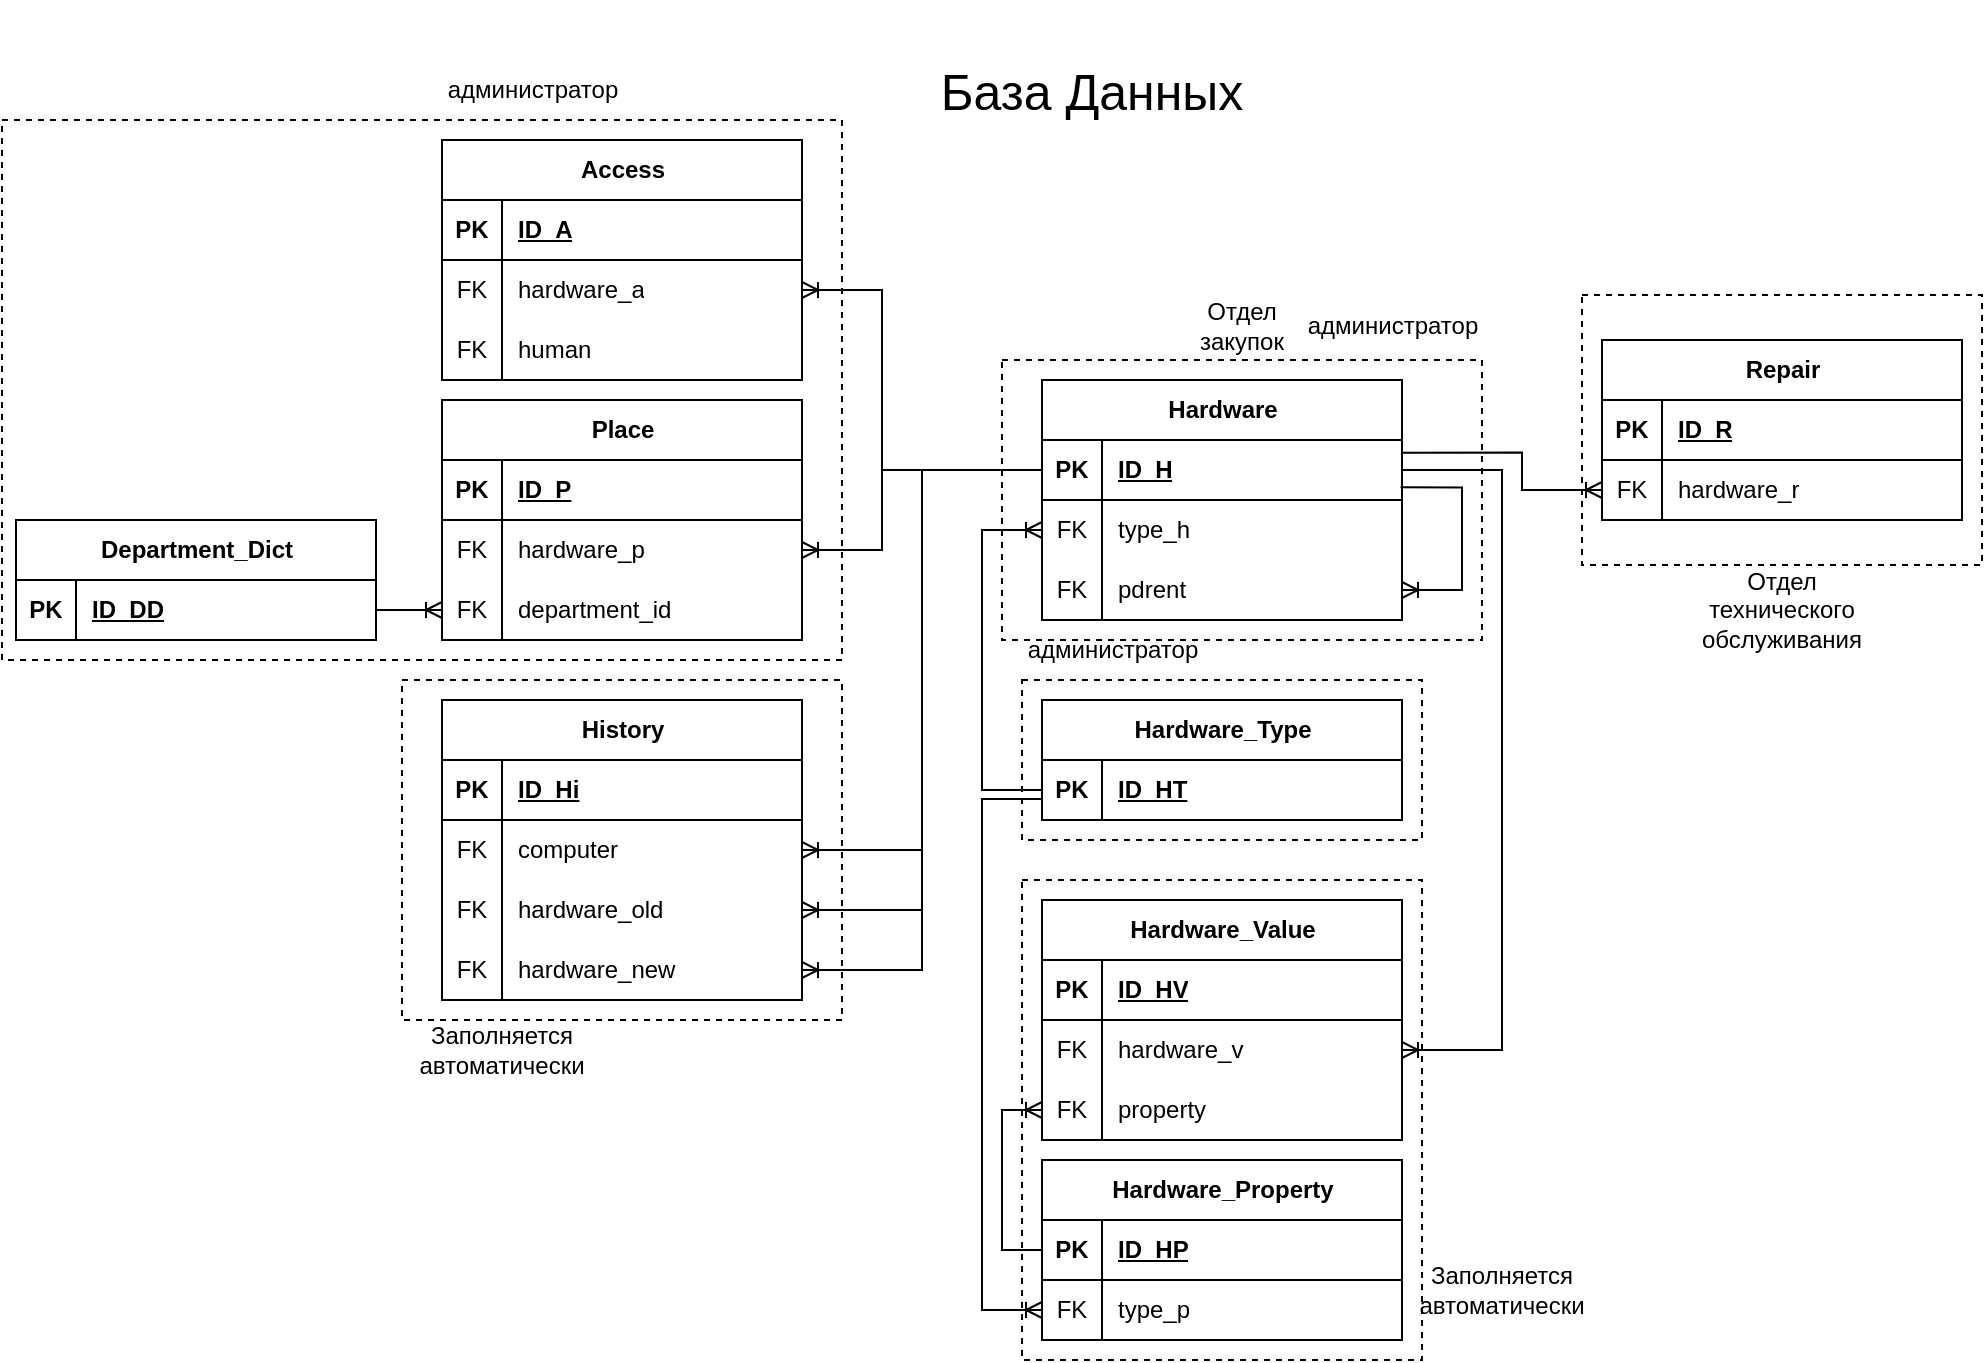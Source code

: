 <mxfile version="21.3.7" type="device" pages="3">
  <diagram name="Логическая модель" id="EwMsFBvq8KC86laSaRwJ">
    <mxGraphModel dx="2245" dy="1947" grid="1" gridSize="10" guides="1" tooltips="1" connect="1" arrows="1" fold="1" page="1" pageScale="1" pageWidth="827" pageHeight="1169" math="0" shadow="0">
      <root>
        <mxCell id="0" />
        <mxCell id="1" parent="0" />
        <mxCell id="FyC12AB4mqrPU83Jo8B3-1" value="База Данных" style="text;html=1;strokeColor=none;fillColor=none;align=center;verticalAlign=middle;whiteSpace=wrap;rounded=0;fontSize=25;" parent="1" vertex="1">
          <mxGeometry y="-70" width="250" height="90" as="geometry" />
        </mxCell>
        <mxCell id="FyC12AB4mqrPU83Jo8B3-3" value="Hardware" style="shape=table;startSize=30;container=1;collapsible=1;childLayout=tableLayout;fixedRows=1;rowLines=0;fontStyle=1;align=center;resizeLast=1;html=1;" parent="1" vertex="1">
          <mxGeometry x="100" y="120" width="180" height="120" as="geometry">
            <mxRectangle x="110" y="130" width="70" height="30" as="alternateBounds" />
          </mxGeometry>
        </mxCell>
        <mxCell id="FyC12AB4mqrPU83Jo8B3-4" value="" style="shape=tableRow;horizontal=0;startSize=0;swimlaneHead=0;swimlaneBody=0;fillColor=none;collapsible=0;dropTarget=0;points=[[0,0.5],[1,0.5]];portConstraint=eastwest;top=0;left=0;right=0;bottom=1;" parent="FyC12AB4mqrPU83Jo8B3-3" vertex="1">
          <mxGeometry y="30" width="180" height="30" as="geometry" />
        </mxCell>
        <mxCell id="FyC12AB4mqrPU83Jo8B3-5" value="PK" style="shape=partialRectangle;connectable=0;fillColor=none;top=0;left=0;bottom=0;right=0;fontStyle=1;overflow=hidden;whiteSpace=wrap;html=1;" parent="FyC12AB4mqrPU83Jo8B3-4" vertex="1">
          <mxGeometry width="30" height="30" as="geometry">
            <mxRectangle width="30" height="30" as="alternateBounds" />
          </mxGeometry>
        </mxCell>
        <mxCell id="FyC12AB4mqrPU83Jo8B3-6" value="ID_H" style="shape=partialRectangle;connectable=0;fillColor=none;top=0;left=0;bottom=0;right=0;align=left;spacingLeft=6;fontStyle=5;overflow=hidden;whiteSpace=wrap;html=1;" parent="FyC12AB4mqrPU83Jo8B3-4" vertex="1">
          <mxGeometry x="30" width="150" height="30" as="geometry">
            <mxRectangle width="150" height="30" as="alternateBounds" />
          </mxGeometry>
        </mxCell>
        <mxCell id="FyC12AB4mqrPU83Jo8B3-7" value="" style="shape=tableRow;horizontal=0;startSize=0;swimlaneHead=0;swimlaneBody=0;fillColor=none;collapsible=0;dropTarget=0;points=[[0,0.5],[1,0.5]];portConstraint=eastwest;top=0;left=0;right=0;bottom=0;" parent="FyC12AB4mqrPU83Jo8B3-3" vertex="1">
          <mxGeometry y="60" width="180" height="30" as="geometry" />
        </mxCell>
        <mxCell id="FyC12AB4mqrPU83Jo8B3-8" value="FK" style="shape=partialRectangle;connectable=0;fillColor=none;top=0;left=0;bottom=0;right=0;editable=1;overflow=hidden;whiteSpace=wrap;html=1;" parent="FyC12AB4mqrPU83Jo8B3-7" vertex="1">
          <mxGeometry width="30" height="30" as="geometry">
            <mxRectangle width="30" height="30" as="alternateBounds" />
          </mxGeometry>
        </mxCell>
        <mxCell id="FyC12AB4mqrPU83Jo8B3-9" value="&lt;div&gt;type_h&lt;/div&gt;" style="shape=partialRectangle;connectable=0;fillColor=none;top=0;left=0;bottom=0;right=0;align=left;spacingLeft=6;overflow=hidden;whiteSpace=wrap;html=1;" parent="FyC12AB4mqrPU83Jo8B3-7" vertex="1">
          <mxGeometry x="30" width="150" height="30" as="geometry">
            <mxRectangle width="150" height="30" as="alternateBounds" />
          </mxGeometry>
        </mxCell>
        <mxCell id="sF08YDvTv4xr-wIv7K4x-6" value="" style="shape=tableRow;horizontal=0;startSize=0;swimlaneHead=0;swimlaneBody=0;fillColor=none;collapsible=0;dropTarget=0;points=[[0,0.5],[1,0.5]];portConstraint=eastwest;top=0;left=0;right=0;bottom=0;" parent="FyC12AB4mqrPU83Jo8B3-3" vertex="1">
          <mxGeometry y="90" width="180" height="30" as="geometry" />
        </mxCell>
        <mxCell id="sF08YDvTv4xr-wIv7K4x-7" value="FK" style="shape=partialRectangle;connectable=0;fillColor=none;top=0;left=0;bottom=0;right=0;editable=1;overflow=hidden;whiteSpace=wrap;html=1;" parent="sF08YDvTv4xr-wIv7K4x-6" vertex="1">
          <mxGeometry width="30" height="30" as="geometry">
            <mxRectangle width="30" height="30" as="alternateBounds" />
          </mxGeometry>
        </mxCell>
        <mxCell id="sF08YDvTv4xr-wIv7K4x-8" value="pdrent" style="shape=partialRectangle;connectable=0;fillColor=none;top=0;left=0;bottom=0;right=0;align=left;spacingLeft=6;overflow=hidden;whiteSpace=wrap;html=1;" parent="sF08YDvTv4xr-wIv7K4x-6" vertex="1">
          <mxGeometry x="30" width="150" height="30" as="geometry">
            <mxRectangle width="150" height="30" as="alternateBounds" />
          </mxGeometry>
        </mxCell>
        <mxCell id="sF08YDvTv4xr-wIv7K4x-11" value="" style="edgeStyle=orthogonalEdgeStyle;fontSize=12;html=1;endArrow=ERoneToMany;rounded=0;entryX=1;entryY=0.5;entryDx=0;entryDy=0;exitX=0.996;exitY=0.789;exitDx=0;exitDy=0;exitPerimeter=0;" parent="FyC12AB4mqrPU83Jo8B3-3" source="FyC12AB4mqrPU83Jo8B3-4" target="sF08YDvTv4xr-wIv7K4x-6" edge="1">
          <mxGeometry width="100" height="100" relative="1" as="geometry">
            <mxPoint x="230" y="70" as="sourcePoint" />
            <mxPoint x="350" y="120" as="targetPoint" />
            <Array as="points">
              <mxPoint x="210" y="54" />
              <mxPoint x="210" y="105" />
            </Array>
          </mxGeometry>
        </mxCell>
        <mxCell id="FyC12AB4mqrPU83Jo8B3-16" value="Access" style="shape=table;startSize=30;container=1;collapsible=1;childLayout=tableLayout;fixedRows=1;rowLines=0;fontStyle=1;align=center;resizeLast=1;html=1;" parent="1" vertex="1">
          <mxGeometry x="-200" width="180" height="120" as="geometry" />
        </mxCell>
        <mxCell id="FyC12AB4mqrPU83Jo8B3-17" value="" style="shape=tableRow;horizontal=0;startSize=0;swimlaneHead=0;swimlaneBody=0;fillColor=none;collapsible=0;dropTarget=0;points=[[0,0.5],[1,0.5]];portConstraint=eastwest;top=0;left=0;right=0;bottom=1;" parent="FyC12AB4mqrPU83Jo8B3-16" vertex="1">
          <mxGeometry y="30" width="180" height="30" as="geometry" />
        </mxCell>
        <mxCell id="FyC12AB4mqrPU83Jo8B3-18" value="PK" style="shape=partialRectangle;connectable=0;fillColor=none;top=0;left=0;bottom=0;right=0;fontStyle=1;overflow=hidden;whiteSpace=wrap;html=1;" parent="FyC12AB4mqrPU83Jo8B3-17" vertex="1">
          <mxGeometry width="30" height="30" as="geometry">
            <mxRectangle width="30" height="30" as="alternateBounds" />
          </mxGeometry>
        </mxCell>
        <mxCell id="FyC12AB4mqrPU83Jo8B3-19" value="ID_A" style="shape=partialRectangle;connectable=0;fillColor=none;top=0;left=0;bottom=0;right=0;align=left;spacingLeft=6;fontStyle=5;overflow=hidden;whiteSpace=wrap;html=1;" parent="FyC12AB4mqrPU83Jo8B3-17" vertex="1">
          <mxGeometry x="30" width="150" height="30" as="geometry">
            <mxRectangle width="150" height="30" as="alternateBounds" />
          </mxGeometry>
        </mxCell>
        <mxCell id="FyC12AB4mqrPU83Jo8B3-20" value="" style="shape=tableRow;horizontal=0;startSize=0;swimlaneHead=0;swimlaneBody=0;fillColor=none;collapsible=0;dropTarget=0;points=[[0,0.5],[1,0.5]];portConstraint=eastwest;top=0;left=0;right=0;bottom=0;" parent="FyC12AB4mqrPU83Jo8B3-16" vertex="1">
          <mxGeometry y="60" width="180" height="30" as="geometry" />
        </mxCell>
        <mxCell id="FyC12AB4mqrPU83Jo8B3-21" value="FK" style="shape=partialRectangle;connectable=0;fillColor=none;top=0;left=0;bottom=0;right=0;editable=1;overflow=hidden;whiteSpace=wrap;html=1;" parent="FyC12AB4mqrPU83Jo8B3-20" vertex="1">
          <mxGeometry width="30" height="30" as="geometry">
            <mxRectangle width="30" height="30" as="alternateBounds" />
          </mxGeometry>
        </mxCell>
        <mxCell id="FyC12AB4mqrPU83Jo8B3-22" value="hardware_a" style="shape=partialRectangle;connectable=0;fillColor=none;top=0;left=0;bottom=0;right=0;align=left;spacingLeft=6;overflow=hidden;whiteSpace=wrap;html=1;" parent="FyC12AB4mqrPU83Jo8B3-20" vertex="1">
          <mxGeometry x="30" width="150" height="30" as="geometry">
            <mxRectangle width="150" height="30" as="alternateBounds" />
          </mxGeometry>
        </mxCell>
        <mxCell id="FyC12AB4mqrPU83Jo8B3-23" value="" style="shape=tableRow;horizontal=0;startSize=0;swimlaneHead=0;swimlaneBody=0;fillColor=none;collapsible=0;dropTarget=0;points=[[0,0.5],[1,0.5]];portConstraint=eastwest;top=0;left=0;right=0;bottom=0;" parent="FyC12AB4mqrPU83Jo8B3-16" vertex="1">
          <mxGeometry y="90" width="180" height="30" as="geometry" />
        </mxCell>
        <mxCell id="FyC12AB4mqrPU83Jo8B3-24" value="FK" style="shape=partialRectangle;connectable=0;fillColor=none;top=0;left=0;bottom=0;right=0;editable=1;overflow=hidden;whiteSpace=wrap;html=1;" parent="FyC12AB4mqrPU83Jo8B3-23" vertex="1">
          <mxGeometry width="30" height="30" as="geometry">
            <mxRectangle width="30" height="30" as="alternateBounds" />
          </mxGeometry>
        </mxCell>
        <mxCell id="FyC12AB4mqrPU83Jo8B3-25" value="human" style="shape=partialRectangle;connectable=0;fillColor=none;top=0;left=0;bottom=0;right=0;align=left;spacingLeft=6;overflow=hidden;whiteSpace=wrap;html=1;" parent="FyC12AB4mqrPU83Jo8B3-23" vertex="1">
          <mxGeometry x="30" width="150" height="30" as="geometry">
            <mxRectangle width="150" height="30" as="alternateBounds" />
          </mxGeometry>
        </mxCell>
        <mxCell id="DjejDNn8569znADVHvU2-7" value="Place" style="shape=table;startSize=30;container=1;collapsible=1;childLayout=tableLayout;fixedRows=1;rowLines=0;fontStyle=1;align=center;resizeLast=1;html=1;" parent="1" vertex="1">
          <mxGeometry x="-200" y="130" width="180" height="120" as="geometry" />
        </mxCell>
        <mxCell id="DjejDNn8569znADVHvU2-8" value="" style="shape=tableRow;horizontal=0;startSize=0;swimlaneHead=0;swimlaneBody=0;fillColor=none;collapsible=0;dropTarget=0;points=[[0,0.5],[1,0.5]];portConstraint=eastwest;top=0;left=0;right=0;bottom=1;" parent="DjejDNn8569znADVHvU2-7" vertex="1">
          <mxGeometry y="30" width="180" height="30" as="geometry" />
        </mxCell>
        <mxCell id="DjejDNn8569znADVHvU2-9" value="PK" style="shape=partialRectangle;connectable=0;fillColor=none;top=0;left=0;bottom=0;right=0;fontStyle=1;overflow=hidden;whiteSpace=wrap;html=1;" parent="DjejDNn8569znADVHvU2-8" vertex="1">
          <mxGeometry width="30" height="30" as="geometry">
            <mxRectangle width="30" height="30" as="alternateBounds" />
          </mxGeometry>
        </mxCell>
        <mxCell id="DjejDNn8569znADVHvU2-10" value="ID_P" style="shape=partialRectangle;connectable=0;fillColor=none;top=0;left=0;bottom=0;right=0;align=left;spacingLeft=6;fontStyle=5;overflow=hidden;whiteSpace=wrap;html=1;" parent="DjejDNn8569znADVHvU2-8" vertex="1">
          <mxGeometry x="30" width="150" height="30" as="geometry">
            <mxRectangle width="150" height="30" as="alternateBounds" />
          </mxGeometry>
        </mxCell>
        <mxCell id="DjejDNn8569znADVHvU2-11" value="" style="shape=tableRow;horizontal=0;startSize=0;swimlaneHead=0;swimlaneBody=0;fillColor=none;collapsible=0;dropTarget=0;points=[[0,0.5],[1,0.5]];portConstraint=eastwest;top=0;left=0;right=0;bottom=0;" parent="DjejDNn8569znADVHvU2-7" vertex="1">
          <mxGeometry y="60" width="180" height="30" as="geometry" />
        </mxCell>
        <mxCell id="DjejDNn8569znADVHvU2-12" value="FK" style="shape=partialRectangle;connectable=0;fillColor=none;top=0;left=0;bottom=0;right=0;editable=1;overflow=hidden;whiteSpace=wrap;html=1;" parent="DjejDNn8569znADVHvU2-11" vertex="1">
          <mxGeometry width="30" height="30" as="geometry">
            <mxRectangle width="30" height="30" as="alternateBounds" />
          </mxGeometry>
        </mxCell>
        <mxCell id="DjejDNn8569znADVHvU2-13" value="hardware_p" style="shape=partialRectangle;connectable=0;fillColor=none;top=0;left=0;bottom=0;right=0;align=left;spacingLeft=6;overflow=hidden;whiteSpace=wrap;html=1;" parent="DjejDNn8569znADVHvU2-11" vertex="1">
          <mxGeometry x="30" width="150" height="30" as="geometry">
            <mxRectangle width="150" height="30" as="alternateBounds" />
          </mxGeometry>
        </mxCell>
        <mxCell id="sF08YDvTv4xr-wIv7K4x-25" value="" style="shape=tableRow;horizontal=0;startSize=0;swimlaneHead=0;swimlaneBody=0;fillColor=none;collapsible=0;dropTarget=0;points=[[0,0.5],[1,0.5]];portConstraint=eastwest;top=0;left=0;right=0;bottom=0;" parent="DjejDNn8569znADVHvU2-7" vertex="1">
          <mxGeometry y="90" width="180" height="30" as="geometry" />
        </mxCell>
        <mxCell id="sF08YDvTv4xr-wIv7K4x-26" value="FK" style="shape=partialRectangle;connectable=0;fillColor=none;top=0;left=0;bottom=0;right=0;editable=1;overflow=hidden;whiteSpace=wrap;html=1;" parent="sF08YDvTv4xr-wIv7K4x-25" vertex="1">
          <mxGeometry width="30" height="30" as="geometry">
            <mxRectangle width="30" height="30" as="alternateBounds" />
          </mxGeometry>
        </mxCell>
        <mxCell id="sF08YDvTv4xr-wIv7K4x-27" value="department_id" style="shape=partialRectangle;connectable=0;fillColor=none;top=0;left=0;bottom=0;right=0;align=left;spacingLeft=6;overflow=hidden;whiteSpace=wrap;html=1;" parent="sF08YDvTv4xr-wIv7K4x-25" vertex="1">
          <mxGeometry x="30" width="150" height="30" as="geometry">
            <mxRectangle width="150" height="30" as="alternateBounds" />
          </mxGeometry>
        </mxCell>
        <mxCell id="DjejDNn8569znADVHvU2-21" value="Hardware_Type" style="shape=table;startSize=30;container=1;collapsible=1;childLayout=tableLayout;fixedRows=1;rowLines=0;fontStyle=1;align=center;resizeLast=1;html=1;" parent="1" vertex="1">
          <mxGeometry x="100" y="280" width="180" height="60" as="geometry">
            <mxRectangle x="220" y="220" width="70" height="30" as="alternateBounds" />
          </mxGeometry>
        </mxCell>
        <mxCell id="DjejDNn8569znADVHvU2-22" value="" style="shape=tableRow;horizontal=0;startSize=0;swimlaneHead=0;swimlaneBody=0;fillColor=none;collapsible=0;dropTarget=0;points=[[0,0.5],[1,0.5]];portConstraint=eastwest;top=0;left=0;right=0;bottom=1;" parent="DjejDNn8569znADVHvU2-21" vertex="1">
          <mxGeometry y="30" width="180" height="30" as="geometry" />
        </mxCell>
        <mxCell id="DjejDNn8569znADVHvU2-23" value="PK" style="shape=partialRectangle;connectable=0;fillColor=none;top=0;left=0;bottom=0;right=0;fontStyle=1;overflow=hidden;whiteSpace=wrap;html=1;" parent="DjejDNn8569znADVHvU2-22" vertex="1">
          <mxGeometry width="30" height="30" as="geometry">
            <mxRectangle width="30" height="30" as="alternateBounds" />
          </mxGeometry>
        </mxCell>
        <mxCell id="DjejDNn8569znADVHvU2-24" value="ID_HT" style="shape=partialRectangle;connectable=0;fillColor=none;top=0;left=0;bottom=0;right=0;align=left;spacingLeft=6;fontStyle=5;overflow=hidden;whiteSpace=wrap;html=1;" parent="DjejDNn8569znADVHvU2-22" vertex="1">
          <mxGeometry x="30" width="150" height="30" as="geometry">
            <mxRectangle width="150" height="30" as="alternateBounds" />
          </mxGeometry>
        </mxCell>
        <mxCell id="DjejDNn8569znADVHvU2-28" value="Hardware_Property" style="shape=table;startSize=30;container=1;collapsible=1;childLayout=tableLayout;fixedRows=1;rowLines=0;fontStyle=1;align=center;resizeLast=1;html=1;" parent="1" vertex="1">
          <mxGeometry x="100" y="510" width="180" height="90" as="geometry">
            <mxRectangle x="220" y="220" width="70" height="30" as="alternateBounds" />
          </mxGeometry>
        </mxCell>
        <mxCell id="DjejDNn8569znADVHvU2-29" value="" style="shape=tableRow;horizontal=0;startSize=0;swimlaneHead=0;swimlaneBody=0;fillColor=none;collapsible=0;dropTarget=0;points=[[0,0.5],[1,0.5]];portConstraint=eastwest;top=0;left=0;right=0;bottom=1;" parent="DjejDNn8569znADVHvU2-28" vertex="1">
          <mxGeometry y="30" width="180" height="30" as="geometry" />
        </mxCell>
        <mxCell id="DjejDNn8569znADVHvU2-30" value="PK" style="shape=partialRectangle;connectable=0;fillColor=none;top=0;left=0;bottom=0;right=0;fontStyle=1;overflow=hidden;whiteSpace=wrap;html=1;" parent="DjejDNn8569znADVHvU2-29" vertex="1">
          <mxGeometry width="30" height="30" as="geometry">
            <mxRectangle width="30" height="30" as="alternateBounds" />
          </mxGeometry>
        </mxCell>
        <mxCell id="DjejDNn8569znADVHvU2-31" value="ID_HP" style="shape=partialRectangle;connectable=0;fillColor=none;top=0;left=0;bottom=0;right=0;align=left;spacingLeft=6;fontStyle=5;overflow=hidden;whiteSpace=wrap;html=1;" parent="DjejDNn8569znADVHvU2-29" vertex="1">
          <mxGeometry x="30" width="150" height="30" as="geometry">
            <mxRectangle width="150" height="30" as="alternateBounds" />
          </mxGeometry>
        </mxCell>
        <mxCell id="DjejDNn8569znADVHvU2-32" value="" style="shape=tableRow;horizontal=0;startSize=0;swimlaneHead=0;swimlaneBody=0;fillColor=none;collapsible=0;dropTarget=0;points=[[0,0.5],[1,0.5]];portConstraint=eastwest;top=0;left=0;right=0;bottom=0;" parent="DjejDNn8569znADVHvU2-28" vertex="1">
          <mxGeometry y="60" width="180" height="30" as="geometry" />
        </mxCell>
        <mxCell id="DjejDNn8569znADVHvU2-33" value="FK" style="shape=partialRectangle;connectable=0;fillColor=none;top=0;left=0;bottom=0;right=0;editable=1;overflow=hidden;whiteSpace=wrap;html=1;" parent="DjejDNn8569znADVHvU2-32" vertex="1">
          <mxGeometry width="30" height="30" as="geometry">
            <mxRectangle width="30" height="30" as="alternateBounds" />
          </mxGeometry>
        </mxCell>
        <mxCell id="DjejDNn8569znADVHvU2-34" value="type_p" style="shape=partialRectangle;connectable=0;fillColor=none;top=0;left=0;bottom=0;right=0;align=left;spacingLeft=6;overflow=hidden;whiteSpace=wrap;html=1;" parent="DjejDNn8569znADVHvU2-32" vertex="1">
          <mxGeometry x="30" width="150" height="30" as="geometry">
            <mxRectangle width="150" height="30" as="alternateBounds" />
          </mxGeometry>
        </mxCell>
        <mxCell id="DjejDNn8569znADVHvU2-35" value="Hardware_Value" style="shape=table;startSize=30;container=1;collapsible=1;childLayout=tableLayout;fixedRows=1;rowLines=0;fontStyle=1;align=center;resizeLast=1;html=1;" parent="1" vertex="1">
          <mxGeometry x="100" y="380" width="180" height="120" as="geometry">
            <mxRectangle x="220" y="220" width="70" height="30" as="alternateBounds" />
          </mxGeometry>
        </mxCell>
        <mxCell id="DjejDNn8569znADVHvU2-36" value="" style="shape=tableRow;horizontal=0;startSize=0;swimlaneHead=0;swimlaneBody=0;fillColor=none;collapsible=0;dropTarget=0;points=[[0,0.5],[1,0.5]];portConstraint=eastwest;top=0;left=0;right=0;bottom=1;" parent="DjejDNn8569znADVHvU2-35" vertex="1">
          <mxGeometry y="30" width="180" height="30" as="geometry" />
        </mxCell>
        <mxCell id="DjejDNn8569znADVHvU2-37" value="PK" style="shape=partialRectangle;connectable=0;fillColor=none;top=0;left=0;bottom=0;right=0;fontStyle=1;overflow=hidden;whiteSpace=wrap;html=1;" parent="DjejDNn8569znADVHvU2-36" vertex="1">
          <mxGeometry width="30" height="30" as="geometry">
            <mxRectangle width="30" height="30" as="alternateBounds" />
          </mxGeometry>
        </mxCell>
        <mxCell id="DjejDNn8569znADVHvU2-38" value="ID_HV" style="shape=partialRectangle;connectable=0;fillColor=none;top=0;left=0;bottom=0;right=0;align=left;spacingLeft=6;fontStyle=5;overflow=hidden;whiteSpace=wrap;html=1;" parent="DjejDNn8569znADVHvU2-36" vertex="1">
          <mxGeometry x="30" width="150" height="30" as="geometry">
            <mxRectangle width="150" height="30" as="alternateBounds" />
          </mxGeometry>
        </mxCell>
        <mxCell id="DjejDNn8569znADVHvU2-39" value="" style="shape=tableRow;horizontal=0;startSize=0;swimlaneHead=0;swimlaneBody=0;fillColor=none;collapsible=0;dropTarget=0;points=[[0,0.5],[1,0.5]];portConstraint=eastwest;top=0;left=0;right=0;bottom=0;" parent="DjejDNn8569znADVHvU2-35" vertex="1">
          <mxGeometry y="60" width="180" height="30" as="geometry" />
        </mxCell>
        <mxCell id="DjejDNn8569znADVHvU2-40" value="FK" style="shape=partialRectangle;connectable=0;fillColor=none;top=0;left=0;bottom=0;right=0;editable=1;overflow=hidden;whiteSpace=wrap;html=1;" parent="DjejDNn8569znADVHvU2-39" vertex="1">
          <mxGeometry width="30" height="30" as="geometry">
            <mxRectangle width="30" height="30" as="alternateBounds" />
          </mxGeometry>
        </mxCell>
        <mxCell id="DjejDNn8569znADVHvU2-41" value="hardware_v" style="shape=partialRectangle;connectable=0;fillColor=none;top=0;left=0;bottom=0;right=0;align=left;spacingLeft=6;overflow=hidden;whiteSpace=wrap;html=1;" parent="DjejDNn8569znADVHvU2-39" vertex="1">
          <mxGeometry x="30" width="150" height="30" as="geometry">
            <mxRectangle width="150" height="30" as="alternateBounds" />
          </mxGeometry>
        </mxCell>
        <mxCell id="DjejDNn8569znADVHvU2-44" value="" style="shape=tableRow;horizontal=0;startSize=0;swimlaneHead=0;swimlaneBody=0;fillColor=none;collapsible=0;dropTarget=0;points=[[0,0.5],[1,0.5]];portConstraint=eastwest;top=0;left=0;right=0;bottom=0;" parent="DjejDNn8569znADVHvU2-35" vertex="1">
          <mxGeometry y="90" width="180" height="30" as="geometry" />
        </mxCell>
        <mxCell id="DjejDNn8569znADVHvU2-45" value="FK" style="shape=partialRectangle;connectable=0;fillColor=none;top=0;left=0;bottom=0;right=0;editable=1;overflow=hidden;whiteSpace=wrap;html=1;" parent="DjejDNn8569znADVHvU2-44" vertex="1">
          <mxGeometry width="30" height="30" as="geometry">
            <mxRectangle width="30" height="30" as="alternateBounds" />
          </mxGeometry>
        </mxCell>
        <mxCell id="DjejDNn8569znADVHvU2-46" value="property" style="shape=partialRectangle;connectable=0;fillColor=none;top=0;left=0;bottom=0;right=0;align=left;spacingLeft=6;overflow=hidden;whiteSpace=wrap;html=1;" parent="DjejDNn8569znADVHvU2-44" vertex="1">
          <mxGeometry x="30" width="150" height="30" as="geometry">
            <mxRectangle width="150" height="30" as="alternateBounds" />
          </mxGeometry>
        </mxCell>
        <mxCell id="DjejDNn8569znADVHvU2-55" value="Repair" style="shape=table;startSize=30;container=1;collapsible=1;childLayout=tableLayout;fixedRows=1;rowLines=0;fontStyle=1;align=center;resizeLast=1;html=1;" parent="1" vertex="1">
          <mxGeometry x="380" y="100" width="180" height="90" as="geometry" />
        </mxCell>
        <mxCell id="DjejDNn8569znADVHvU2-56" value="" style="shape=tableRow;horizontal=0;startSize=0;swimlaneHead=0;swimlaneBody=0;fillColor=none;collapsible=0;dropTarget=0;points=[[0,0.5],[1,0.5]];portConstraint=eastwest;top=0;left=0;right=0;bottom=1;" parent="DjejDNn8569znADVHvU2-55" vertex="1">
          <mxGeometry y="30" width="180" height="30" as="geometry" />
        </mxCell>
        <mxCell id="DjejDNn8569znADVHvU2-57" value="PK" style="shape=partialRectangle;connectable=0;fillColor=none;top=0;left=0;bottom=0;right=0;fontStyle=1;overflow=hidden;whiteSpace=wrap;html=1;" parent="DjejDNn8569znADVHvU2-56" vertex="1">
          <mxGeometry width="30" height="30" as="geometry">
            <mxRectangle width="30" height="30" as="alternateBounds" />
          </mxGeometry>
        </mxCell>
        <mxCell id="DjejDNn8569znADVHvU2-58" value="ID_R" style="shape=partialRectangle;connectable=0;fillColor=none;top=0;left=0;bottom=0;right=0;align=left;spacingLeft=6;fontStyle=5;overflow=hidden;whiteSpace=wrap;html=1;" parent="DjejDNn8569znADVHvU2-56" vertex="1">
          <mxGeometry x="30" width="150" height="30" as="geometry">
            <mxRectangle width="150" height="30" as="alternateBounds" />
          </mxGeometry>
        </mxCell>
        <mxCell id="DjejDNn8569znADVHvU2-59" value="" style="shape=tableRow;horizontal=0;startSize=0;swimlaneHead=0;swimlaneBody=0;fillColor=none;collapsible=0;dropTarget=0;points=[[0,0.5],[1,0.5]];portConstraint=eastwest;top=0;left=0;right=0;bottom=0;" parent="DjejDNn8569znADVHvU2-55" vertex="1">
          <mxGeometry y="60" width="180" height="30" as="geometry" />
        </mxCell>
        <mxCell id="DjejDNn8569znADVHvU2-60" value="FK" style="shape=partialRectangle;connectable=0;fillColor=none;top=0;left=0;bottom=0;right=0;editable=1;overflow=hidden;whiteSpace=wrap;html=1;" parent="DjejDNn8569znADVHvU2-59" vertex="1">
          <mxGeometry width="30" height="30" as="geometry">
            <mxRectangle width="30" height="30" as="alternateBounds" />
          </mxGeometry>
        </mxCell>
        <mxCell id="DjejDNn8569znADVHvU2-61" value="hardware_r" style="shape=partialRectangle;connectable=0;fillColor=none;top=0;left=0;bottom=0;right=0;align=left;spacingLeft=6;overflow=hidden;whiteSpace=wrap;html=1;" parent="DjejDNn8569znADVHvU2-59" vertex="1">
          <mxGeometry x="30" width="150" height="30" as="geometry">
            <mxRectangle width="150" height="30" as="alternateBounds" />
          </mxGeometry>
        </mxCell>
        <mxCell id="8ERq5n5Qc_VJYVDK8V4o-2" value="" style="edgeStyle=orthogonalEdgeStyle;fontSize=12;html=1;endArrow=ERoneToMany;rounded=0;entryX=0;entryY=0.5;entryDx=0;entryDy=0;exitX=1.002;exitY=0.211;exitDx=0;exitDy=0;exitPerimeter=0;" parent="1" source="FyC12AB4mqrPU83Jo8B3-4" target="DjejDNn8569znADVHvU2-59" edge="1">
          <mxGeometry width="100" height="100" relative="1" as="geometry">
            <mxPoint x="290" y="180" as="sourcePoint" />
            <mxPoint x="480" y="220" as="targetPoint" />
            <Array as="points">
              <mxPoint x="340" y="156" />
              <mxPoint x="340" y="175" />
            </Array>
          </mxGeometry>
        </mxCell>
        <mxCell id="8ERq5n5Qc_VJYVDK8V4o-4" value="" style="edgeStyle=orthogonalEdgeStyle;fontSize=12;html=1;endArrow=ERoneToMany;rounded=0;entryX=1;entryY=0.5;entryDx=0;entryDy=0;exitX=1;exitY=0.5;exitDx=0;exitDy=0;" parent="1" source="FyC12AB4mqrPU83Jo8B3-4" target="DjejDNn8569znADVHvU2-39" edge="1">
          <mxGeometry width="100" height="100" relative="1" as="geometry">
            <mxPoint x="290" y="200" as="sourcePoint" />
            <mxPoint x="610" y="265" as="targetPoint" />
            <Array as="points">
              <mxPoint x="330" y="165" />
              <mxPoint x="330" y="455" />
            </Array>
          </mxGeometry>
        </mxCell>
        <mxCell id="8ERq5n5Qc_VJYVDK8V4o-6" value="" style="edgeStyle=orthogonalEdgeStyle;fontSize=12;html=1;endArrow=ERoneToMany;rounded=0;exitX=0;exitY=0.5;exitDx=0;exitDy=0;entryX=0;entryY=0.5;entryDx=0;entryDy=0;" parent="1" source="DjejDNn8569znADVHvU2-29" target="DjejDNn8569znADVHvU2-44" edge="1">
          <mxGeometry width="100" height="100" relative="1" as="geometry">
            <mxPoint x="330" y="255" as="sourcePoint" />
            <mxPoint x="630" y="285" as="targetPoint" />
            <Array as="points">
              <mxPoint x="80" y="555" />
              <mxPoint x="80" y="485" />
            </Array>
          </mxGeometry>
        </mxCell>
        <mxCell id="8ERq5n5Qc_VJYVDK8V4o-7" value="" style="edgeStyle=orthogonalEdgeStyle;fontSize=12;html=1;endArrow=ERoneToMany;rounded=0;entryX=0;entryY=0.5;entryDx=0;entryDy=0;exitX=-0.001;exitY=0.651;exitDx=0;exitDy=0;exitPerimeter=0;" parent="1" source="DjejDNn8569znADVHvU2-22" target="DjejDNn8569znADVHvU2-32" edge="1">
          <mxGeometry width="100" height="100" relative="1" as="geometry">
            <mxPoint x="100" y="330" as="sourcePoint" />
            <mxPoint x="640" y="295" as="targetPoint" />
            <Array as="points">
              <mxPoint x="70" y="330" />
              <mxPoint x="70" y="585" />
            </Array>
          </mxGeometry>
        </mxCell>
        <mxCell id="vhgGn6G0JSesjeX7bQMp-1" value="" style="edgeStyle=orthogonalEdgeStyle;fontSize=12;html=1;endArrow=ERoneToMany;rounded=0;exitX=0;exitY=0.5;exitDx=0;exitDy=0;entryX=0;entryY=0.5;entryDx=0;entryDy=0;" parent="1" source="DjejDNn8569znADVHvU2-22" target="FyC12AB4mqrPU83Jo8B3-7" edge="1">
          <mxGeometry width="100" height="100" relative="1" as="geometry">
            <mxPoint x="-40" y="425" as="sourcePoint" />
            <mxPoint x="120" y="485" as="targetPoint" />
            <Array as="points">
              <mxPoint x="70" y="325" />
              <mxPoint x="70" y="195" />
            </Array>
          </mxGeometry>
        </mxCell>
        <mxCell id="iDLbCLuzWER7pxR7Z87H-1" value="History" style="shape=table;startSize=30;container=1;collapsible=1;childLayout=tableLayout;fixedRows=1;rowLines=0;fontStyle=1;align=center;resizeLast=1;html=1;" parent="1" vertex="1">
          <mxGeometry x="-200" y="280" width="180" height="150" as="geometry" />
        </mxCell>
        <mxCell id="iDLbCLuzWER7pxR7Z87H-2" value="" style="shape=tableRow;horizontal=0;startSize=0;swimlaneHead=0;swimlaneBody=0;fillColor=none;collapsible=0;dropTarget=0;points=[[0,0.5],[1,0.5]];portConstraint=eastwest;top=0;left=0;right=0;bottom=1;" parent="iDLbCLuzWER7pxR7Z87H-1" vertex="1">
          <mxGeometry y="30" width="180" height="30" as="geometry" />
        </mxCell>
        <mxCell id="iDLbCLuzWER7pxR7Z87H-3" value="PK" style="shape=partialRectangle;connectable=0;fillColor=none;top=0;left=0;bottom=0;right=0;fontStyle=1;overflow=hidden;whiteSpace=wrap;html=1;" parent="iDLbCLuzWER7pxR7Z87H-2" vertex="1">
          <mxGeometry width="30" height="30" as="geometry">
            <mxRectangle width="30" height="30" as="alternateBounds" />
          </mxGeometry>
        </mxCell>
        <mxCell id="iDLbCLuzWER7pxR7Z87H-4" value="ID_Hi" style="shape=partialRectangle;connectable=0;fillColor=none;top=0;left=0;bottom=0;right=0;align=left;spacingLeft=6;fontStyle=5;overflow=hidden;whiteSpace=wrap;html=1;" parent="iDLbCLuzWER7pxR7Z87H-2" vertex="1">
          <mxGeometry x="30" width="150" height="30" as="geometry">
            <mxRectangle width="150" height="30" as="alternateBounds" />
          </mxGeometry>
        </mxCell>
        <mxCell id="iDLbCLuzWER7pxR7Z87H-5" value="" style="shape=tableRow;horizontal=0;startSize=0;swimlaneHead=0;swimlaneBody=0;fillColor=none;collapsible=0;dropTarget=0;points=[[0,0.5],[1,0.5]];portConstraint=eastwest;top=0;left=0;right=0;bottom=0;" parent="iDLbCLuzWER7pxR7Z87H-1" vertex="1">
          <mxGeometry y="60" width="180" height="30" as="geometry" />
        </mxCell>
        <mxCell id="iDLbCLuzWER7pxR7Z87H-6" value="FK" style="shape=partialRectangle;connectable=0;fillColor=none;top=0;left=0;bottom=0;right=0;editable=1;overflow=hidden;whiteSpace=wrap;html=1;" parent="iDLbCLuzWER7pxR7Z87H-5" vertex="1">
          <mxGeometry width="30" height="30" as="geometry">
            <mxRectangle width="30" height="30" as="alternateBounds" />
          </mxGeometry>
        </mxCell>
        <mxCell id="iDLbCLuzWER7pxR7Z87H-7" value="computer" style="shape=partialRectangle;connectable=0;fillColor=none;top=0;left=0;bottom=0;right=0;align=left;spacingLeft=6;overflow=hidden;whiteSpace=wrap;html=1;" parent="iDLbCLuzWER7pxR7Z87H-5" vertex="1">
          <mxGeometry x="30" width="150" height="30" as="geometry">
            <mxRectangle width="150" height="30" as="alternateBounds" />
          </mxGeometry>
        </mxCell>
        <mxCell id="iDLbCLuzWER7pxR7Z87H-8" value="" style="shape=tableRow;horizontal=0;startSize=0;swimlaneHead=0;swimlaneBody=0;fillColor=none;collapsible=0;dropTarget=0;points=[[0,0.5],[1,0.5]];portConstraint=eastwest;top=0;left=0;right=0;bottom=0;" parent="iDLbCLuzWER7pxR7Z87H-1" vertex="1">
          <mxGeometry y="90" width="180" height="30" as="geometry" />
        </mxCell>
        <mxCell id="iDLbCLuzWER7pxR7Z87H-9" value="FK" style="shape=partialRectangle;connectable=0;fillColor=none;top=0;left=0;bottom=0;right=0;editable=1;overflow=hidden;whiteSpace=wrap;html=1;" parent="iDLbCLuzWER7pxR7Z87H-8" vertex="1">
          <mxGeometry width="30" height="30" as="geometry">
            <mxRectangle width="30" height="30" as="alternateBounds" />
          </mxGeometry>
        </mxCell>
        <mxCell id="iDLbCLuzWER7pxR7Z87H-10" value="hardware_old" style="shape=partialRectangle;connectable=0;fillColor=none;top=0;left=0;bottom=0;right=0;align=left;spacingLeft=6;overflow=hidden;whiteSpace=wrap;html=1;" parent="iDLbCLuzWER7pxR7Z87H-8" vertex="1">
          <mxGeometry x="30" width="150" height="30" as="geometry">
            <mxRectangle width="150" height="30" as="alternateBounds" />
          </mxGeometry>
        </mxCell>
        <mxCell id="sF08YDvTv4xr-wIv7K4x-3" value="" style="shape=tableRow;horizontal=0;startSize=0;swimlaneHead=0;swimlaneBody=0;fillColor=none;collapsible=0;dropTarget=0;points=[[0,0.5],[1,0.5]];portConstraint=eastwest;top=0;left=0;right=0;bottom=0;" parent="iDLbCLuzWER7pxR7Z87H-1" vertex="1">
          <mxGeometry y="120" width="180" height="30" as="geometry" />
        </mxCell>
        <mxCell id="sF08YDvTv4xr-wIv7K4x-4" value="FK" style="shape=partialRectangle;connectable=0;fillColor=none;top=0;left=0;bottom=0;right=0;editable=1;overflow=hidden;whiteSpace=wrap;html=1;" parent="sF08YDvTv4xr-wIv7K4x-3" vertex="1">
          <mxGeometry width="30" height="30" as="geometry">
            <mxRectangle width="30" height="30" as="alternateBounds" />
          </mxGeometry>
        </mxCell>
        <mxCell id="sF08YDvTv4xr-wIv7K4x-5" value="hardware_new" style="shape=partialRectangle;connectable=0;fillColor=none;top=0;left=0;bottom=0;right=0;align=left;spacingLeft=6;overflow=hidden;whiteSpace=wrap;html=1;" parent="sF08YDvTv4xr-wIv7K4x-3" vertex="1">
          <mxGeometry x="30" width="150" height="30" as="geometry">
            <mxRectangle width="150" height="30" as="alternateBounds" />
          </mxGeometry>
        </mxCell>
        <mxCell id="iDLbCLuzWER7pxR7Z87H-14" value="" style="edgeStyle=orthogonalEdgeStyle;fontSize=12;html=1;endArrow=ERoneToMany;rounded=0;entryX=1;entryY=0.5;entryDx=0;entryDy=0;exitX=0;exitY=0.5;exitDx=0;exitDy=0;" parent="1" source="FyC12AB4mqrPU83Jo8B3-4" target="iDLbCLuzWER7pxR7Z87H-5" edge="1">
          <mxGeometry width="100" height="100" relative="1" as="geometry">
            <mxPoint x="110" y="185" as="sourcePoint" />
            <mxPoint x="20" y="215" as="targetPoint" />
          </mxGeometry>
        </mxCell>
        <mxCell id="yDe0HJ88ZmJv6lRPuch8-13" value="" style="rounded=0;whiteSpace=wrap;html=1;dashed=1;fillColor=none;" parent="1" vertex="1">
          <mxGeometry x="80" y="110" width="240" height="140" as="geometry" />
        </mxCell>
        <mxCell id="yDe0HJ88ZmJv6lRPuch8-14" value="Отдел закупок" style="text;html=1;strokeColor=none;fillColor=none;align=center;verticalAlign=middle;whiteSpace=wrap;rounded=0;" parent="1" vertex="1">
          <mxGeometry x="170" y="77.5" width="60" height="30" as="geometry" />
        </mxCell>
        <mxCell id="yDe0HJ88ZmJv6lRPuch8-15" value="" style="rounded=0;whiteSpace=wrap;html=1;dashed=1;fillColor=none;" parent="1" vertex="1">
          <mxGeometry x="370" y="77.5" width="200" height="135" as="geometry" />
        </mxCell>
        <mxCell id="yDe0HJ88ZmJv6lRPuch8-16" value="Отдел технического обслуживания" style="text;html=1;strokeColor=none;fillColor=none;align=center;verticalAlign=middle;whiteSpace=wrap;rounded=0;" parent="1" vertex="1">
          <mxGeometry x="440" y="220" width="60" height="30" as="geometry" />
        </mxCell>
        <mxCell id="yDe0HJ88ZmJv6lRPuch8-17" value="" style="rounded=0;whiteSpace=wrap;html=1;dashed=1;fillColor=none;" parent="1" vertex="1">
          <mxGeometry x="90" y="370" width="200" height="240" as="geometry" />
        </mxCell>
        <mxCell id="yDe0HJ88ZmJv6lRPuch8-18" value="Заполняется автоматически" style="text;html=1;strokeColor=none;fillColor=none;align=center;verticalAlign=middle;whiteSpace=wrap;rounded=0;" parent="1" vertex="1">
          <mxGeometry x="300" y="560" width="60" height="30" as="geometry" />
        </mxCell>
        <mxCell id="yDe0HJ88ZmJv6lRPuch8-19" value="" style="rounded=0;whiteSpace=wrap;html=1;dashed=1;fillColor=none;" parent="1" vertex="1">
          <mxGeometry x="-220" y="270" width="220" height="170" as="geometry" />
        </mxCell>
        <mxCell id="yDe0HJ88ZmJv6lRPuch8-20" value="Заполняется автоматически" style="text;html=1;strokeColor=none;fillColor=none;align=center;verticalAlign=middle;whiteSpace=wrap;rounded=0;" parent="1" vertex="1">
          <mxGeometry x="-200" y="440" width="60" height="30" as="geometry" />
        </mxCell>
        <mxCell id="sF08YDvTv4xr-wIv7K4x-1" value="" style="rounded=0;whiteSpace=wrap;html=1;dashed=1;fillColor=none;" parent="1" vertex="1">
          <mxGeometry x="90" y="270" width="200" height="80" as="geometry" />
        </mxCell>
        <mxCell id="sF08YDvTv4xr-wIv7K4x-2" value="администратор" style="text;html=1;align=center;verticalAlign=middle;resizable=0;points=[];autosize=1;strokeColor=none;fillColor=none;" parent="1" vertex="1">
          <mxGeometry x="80" y="240" width="110" height="30" as="geometry" />
        </mxCell>
        <mxCell id="sF08YDvTv4xr-wIv7K4x-12" value="" style="edgeStyle=orthogonalEdgeStyle;fontSize=12;html=1;endArrow=ERoneToMany;rounded=0;exitX=0;exitY=0.5;exitDx=0;exitDy=0;" parent="1" source="FyC12AB4mqrPU83Jo8B3-4" target="sF08YDvTv4xr-wIv7K4x-3" edge="1">
          <mxGeometry width="100" height="100" relative="1" as="geometry">
            <mxPoint x="-110" y="250" as="sourcePoint" />
            <mxPoint x="-10" y="150" as="targetPoint" />
          </mxGeometry>
        </mxCell>
        <mxCell id="sF08YDvTv4xr-wIv7K4x-13" value="" style="edgeStyle=orthogonalEdgeStyle;fontSize=12;html=1;endArrow=ERoneToMany;rounded=0;entryX=1;entryY=0.5;entryDx=0;entryDy=0;exitX=0;exitY=0.5;exitDx=0;exitDy=0;" parent="1" source="FyC12AB4mqrPU83Jo8B3-4" target="iDLbCLuzWER7pxR7Z87H-8" edge="1">
          <mxGeometry width="100" height="100" relative="1" as="geometry">
            <mxPoint x="-180" y="250" as="sourcePoint" />
            <mxPoint x="-10" y="220" as="targetPoint" />
          </mxGeometry>
        </mxCell>
        <mxCell id="sF08YDvTv4xr-wIv7K4x-14" value="" style="edgeStyle=orthogonalEdgeStyle;fontSize=12;html=1;endArrow=ERoneToMany;rounded=0;exitX=0;exitY=0.5;exitDx=0;exitDy=0;entryX=1;entryY=0.5;entryDx=0;entryDy=0;" parent="1" source="FyC12AB4mqrPU83Jo8B3-4" target="FyC12AB4mqrPU83Jo8B3-20" edge="1">
          <mxGeometry width="100" height="100" relative="1" as="geometry">
            <mxPoint x="-310" y="200" as="sourcePoint" />
            <mxPoint x="60" y="50" as="targetPoint" />
            <Array as="points">
              <mxPoint x="20" y="165" />
              <mxPoint x="20" y="75" />
            </Array>
          </mxGeometry>
        </mxCell>
        <mxCell id="sF08YDvTv4xr-wIv7K4x-15" value="" style="edgeStyle=orthogonalEdgeStyle;fontSize=12;html=1;endArrow=ERoneToMany;rounded=0;exitX=0;exitY=0.5;exitDx=0;exitDy=0;entryX=1;entryY=0.5;entryDx=0;entryDy=0;" parent="1" source="FyC12AB4mqrPU83Jo8B3-4" target="DjejDNn8569znADVHvU2-11" edge="1">
          <mxGeometry width="100" height="100" relative="1" as="geometry">
            <mxPoint x="-310" y="210" as="sourcePoint" />
            <mxPoint x="10" y="150" as="targetPoint" />
            <Array as="points">
              <mxPoint x="20" y="165" />
              <mxPoint x="20" y="205" />
            </Array>
          </mxGeometry>
        </mxCell>
        <mxCell id="sF08YDvTv4xr-wIv7K4x-16" value="" style="rounded=0;whiteSpace=wrap;html=1;dashed=1;fillColor=none;" parent="1" vertex="1">
          <mxGeometry x="-420" y="-10" width="420" height="270" as="geometry" />
        </mxCell>
        <mxCell id="sF08YDvTv4xr-wIv7K4x-17" value="администратор" style="text;html=1;align=center;verticalAlign=middle;resizable=0;points=[];autosize=1;strokeColor=none;fillColor=none;" parent="1" vertex="1">
          <mxGeometry x="-210" y="-40" width="110" height="30" as="geometry" />
        </mxCell>
        <mxCell id="sF08YDvTv4xr-wIv7K4x-18" value="Department_Dict" style="shape=table;startSize=30;container=1;collapsible=1;childLayout=tableLayout;fixedRows=1;rowLines=0;fontStyle=1;align=center;resizeLast=1;html=1;" parent="1" vertex="1">
          <mxGeometry x="-413" y="190" width="180" height="60" as="geometry" />
        </mxCell>
        <mxCell id="sF08YDvTv4xr-wIv7K4x-19" value="" style="shape=tableRow;horizontal=0;startSize=0;swimlaneHead=0;swimlaneBody=0;fillColor=none;collapsible=0;dropTarget=0;points=[[0,0.5],[1,0.5]];portConstraint=eastwest;top=0;left=0;right=0;bottom=1;" parent="sF08YDvTv4xr-wIv7K4x-18" vertex="1">
          <mxGeometry y="30" width="180" height="30" as="geometry" />
        </mxCell>
        <mxCell id="sF08YDvTv4xr-wIv7K4x-20" value="PK" style="shape=partialRectangle;connectable=0;fillColor=none;top=0;left=0;bottom=0;right=0;fontStyle=1;overflow=hidden;whiteSpace=wrap;html=1;" parent="sF08YDvTv4xr-wIv7K4x-19" vertex="1">
          <mxGeometry width="30" height="30" as="geometry">
            <mxRectangle width="30" height="30" as="alternateBounds" />
          </mxGeometry>
        </mxCell>
        <mxCell id="sF08YDvTv4xr-wIv7K4x-21" value="ID_DD" style="shape=partialRectangle;connectable=0;fillColor=none;top=0;left=0;bottom=0;right=0;align=left;spacingLeft=6;fontStyle=5;overflow=hidden;whiteSpace=wrap;html=1;" parent="sF08YDvTv4xr-wIv7K4x-19" vertex="1">
          <mxGeometry x="30" width="150" height="30" as="geometry">
            <mxRectangle width="150" height="30" as="alternateBounds" />
          </mxGeometry>
        </mxCell>
        <mxCell id="sF08YDvTv4xr-wIv7K4x-28" value="" style="edgeStyle=entityRelationEdgeStyle;fontSize=12;html=1;endArrow=ERoneToMany;rounded=0;exitX=1;exitY=0.5;exitDx=0;exitDy=0;entryX=0;entryY=0.5;entryDx=0;entryDy=0;" parent="1" source="sF08YDvTv4xr-wIv7K4x-19" target="sF08YDvTv4xr-wIv7K4x-25" edge="1">
          <mxGeometry width="100" height="100" relative="1" as="geometry">
            <mxPoint x="-340" y="140" as="sourcePoint" />
            <mxPoint x="-240" y="40" as="targetPoint" />
          </mxGeometry>
        </mxCell>
        <mxCell id="sF08YDvTv4xr-wIv7K4x-29" value="администратор" style="text;html=1;align=center;verticalAlign=middle;resizable=0;points=[];autosize=1;strokeColor=none;fillColor=none;" parent="1" vertex="1">
          <mxGeometry x="220" y="77.5" width="110" height="30" as="geometry" />
        </mxCell>
      </root>
    </mxGraphModel>
  </diagram>
  <diagram id="B8EgsQRoOBmy62Bt3zys" name="Концептуальная модель">
    <mxGraphModel dx="1434" dy="802" grid="1" gridSize="10" guides="1" tooltips="1" connect="1" arrows="1" fold="1" page="1" pageScale="1" pageWidth="827" pageHeight="1169" math="0" shadow="0">
      <root>
        <mxCell id="0" />
        <mxCell id="1" parent="0" />
      </root>
    </mxGraphModel>
  </diagram>
  <diagram id="rEh5OwTWm5xZNqkC5Y3W" name="Страница 3">
    <mxGraphModel dx="1434" dy="802" grid="1" gridSize="10" guides="1" tooltips="1" connect="1" arrows="1" fold="1" page="1" pageScale="1" pageWidth="827" pageHeight="1169" math="0" shadow="0">
      <root>
        <mxCell id="0" />
        <mxCell id="1" parent="0" />
      </root>
    </mxGraphModel>
  </diagram>
</mxfile>
